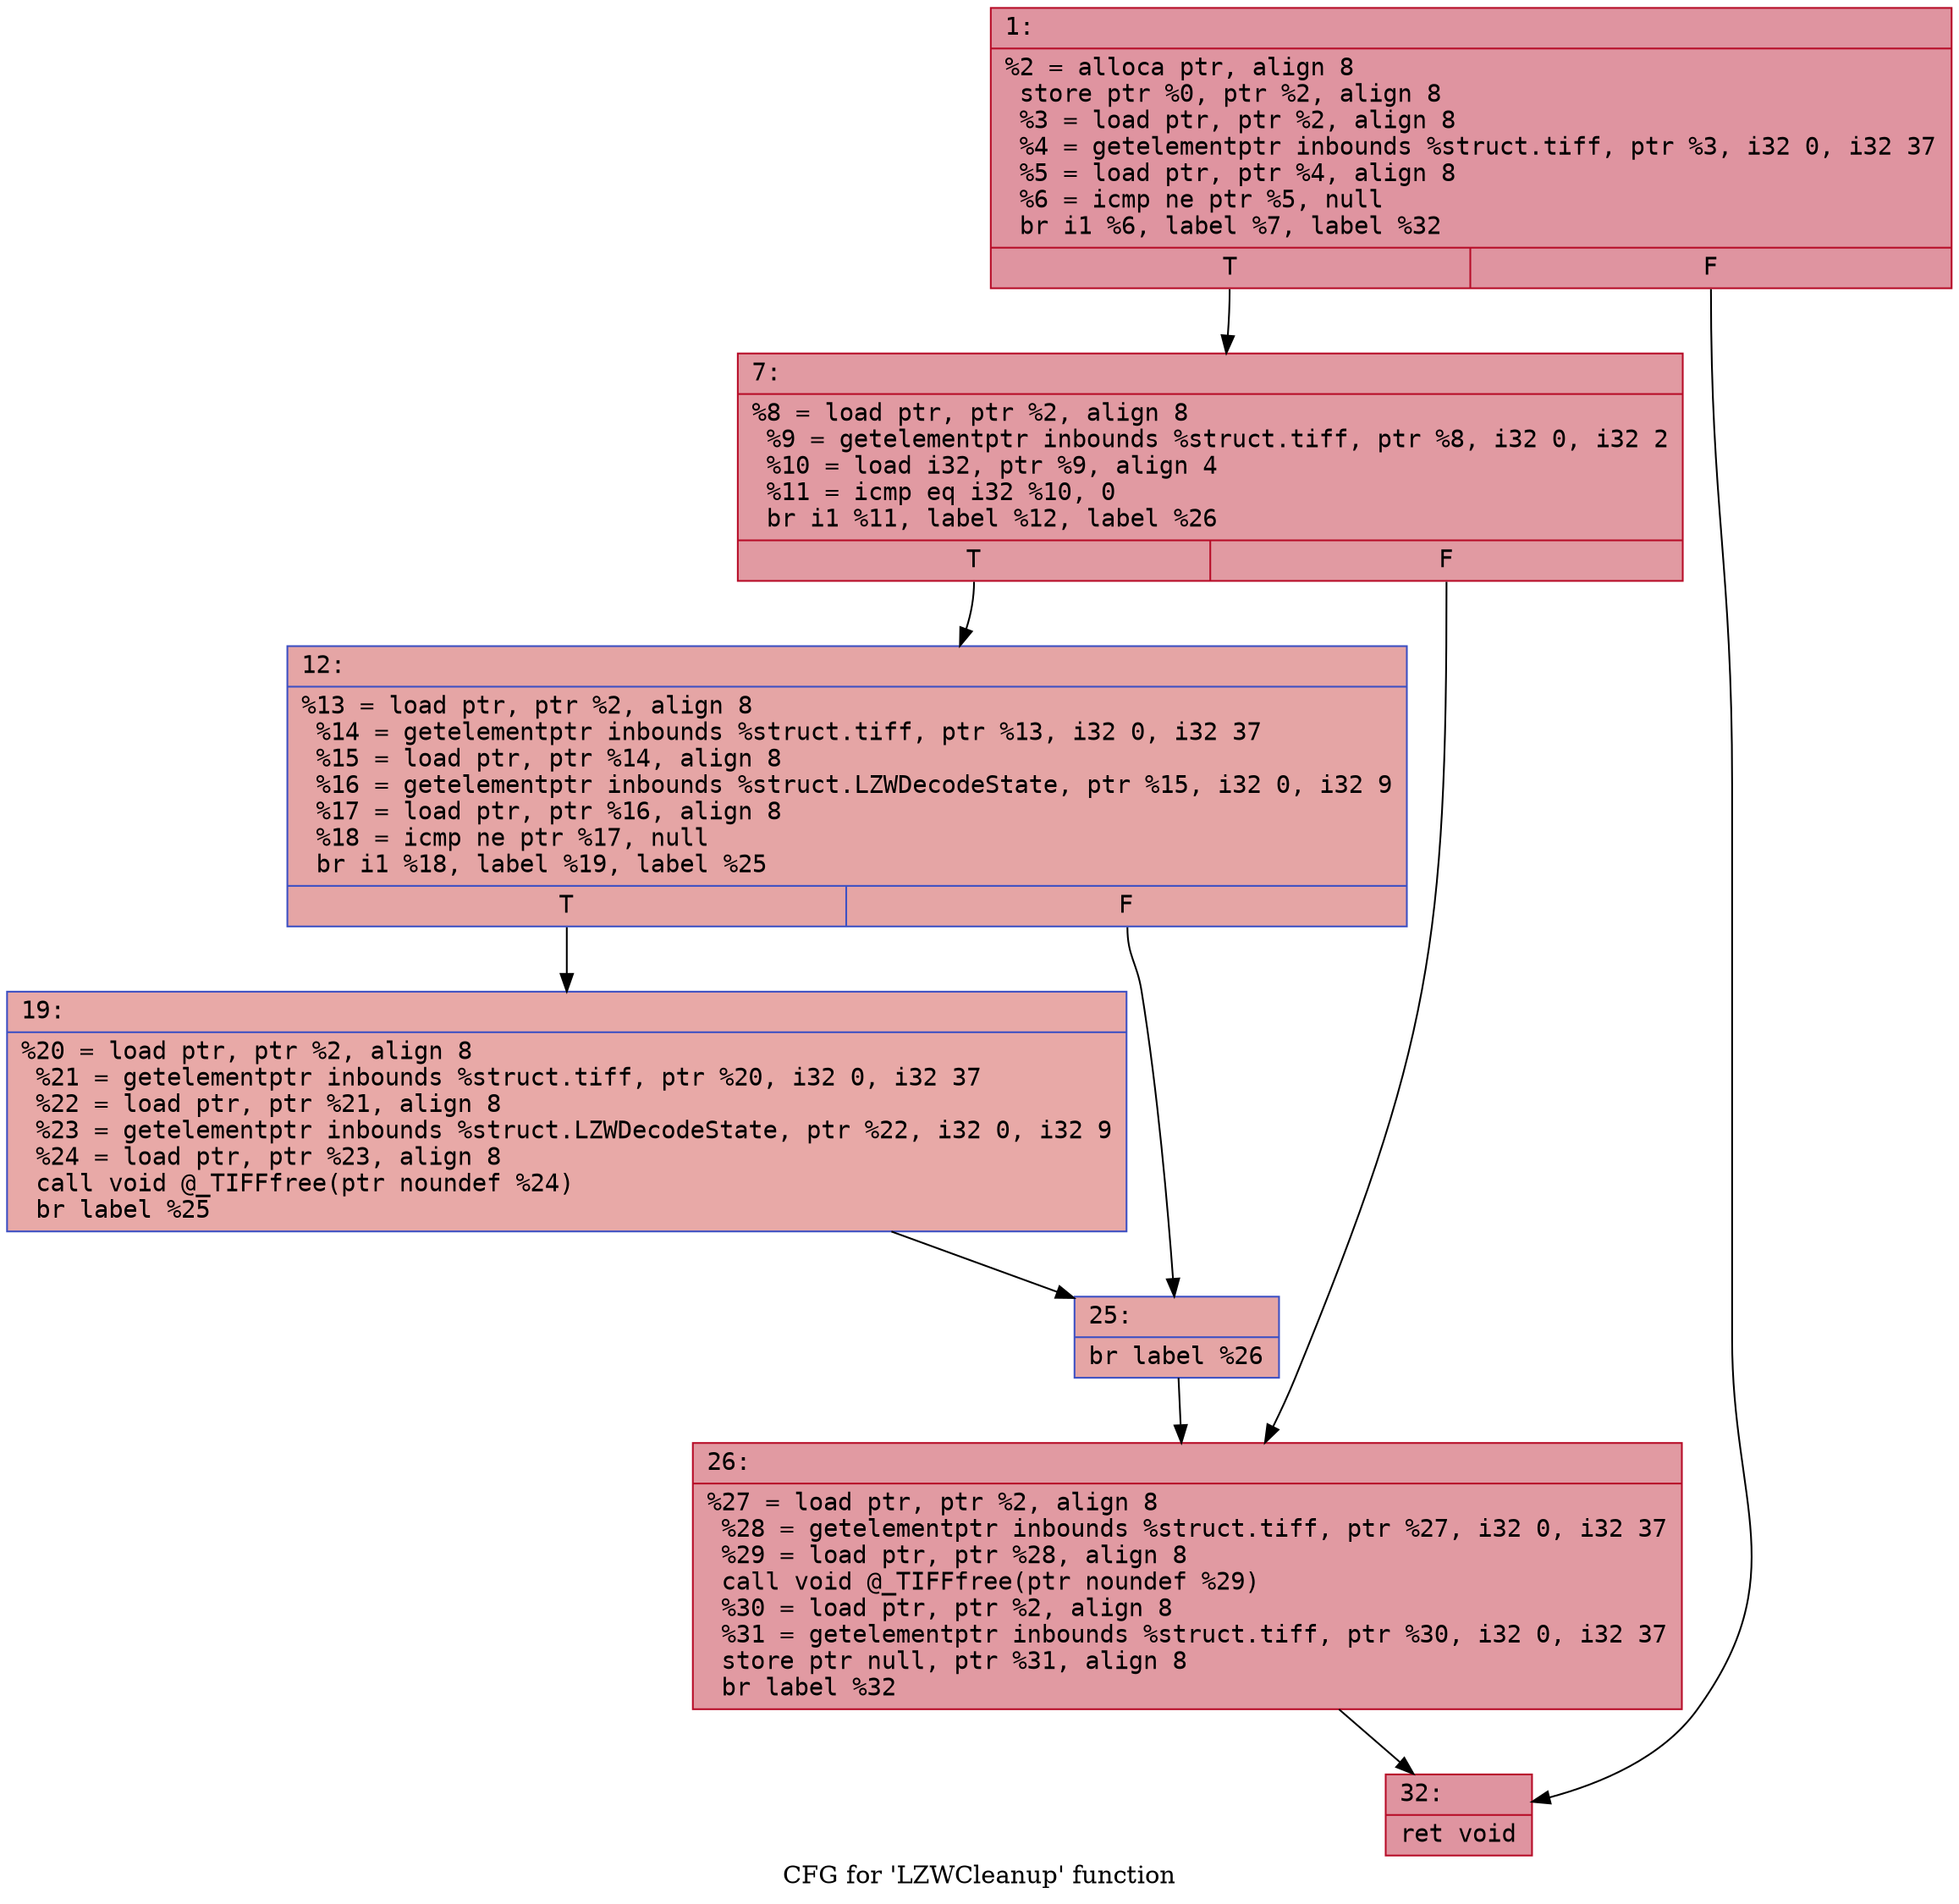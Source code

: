 digraph "CFG for 'LZWCleanup' function" {
	label="CFG for 'LZWCleanup' function";

	Node0x600001cf0c30 [shape=record,color="#b70d28ff", style=filled, fillcolor="#b70d2870" fontname="Courier",label="{1:\l|  %2 = alloca ptr, align 8\l  store ptr %0, ptr %2, align 8\l  %3 = load ptr, ptr %2, align 8\l  %4 = getelementptr inbounds %struct.tiff, ptr %3, i32 0, i32 37\l  %5 = load ptr, ptr %4, align 8\l  %6 = icmp ne ptr %5, null\l  br i1 %6, label %7, label %32\l|{<s0>T|<s1>F}}"];
	Node0x600001cf0c30:s0 -> Node0x600001cf0c80[tooltip="1 -> 7\nProbability 62.50%" ];
	Node0x600001cf0c30:s1 -> Node0x600001cf0e10[tooltip="1 -> 32\nProbability 37.50%" ];
	Node0x600001cf0c80 [shape=record,color="#b70d28ff", style=filled, fillcolor="#bb1b2c70" fontname="Courier",label="{7:\l|  %8 = load ptr, ptr %2, align 8\l  %9 = getelementptr inbounds %struct.tiff, ptr %8, i32 0, i32 2\l  %10 = load i32, ptr %9, align 4\l  %11 = icmp eq i32 %10, 0\l  br i1 %11, label %12, label %26\l|{<s0>T|<s1>F}}"];
	Node0x600001cf0c80:s0 -> Node0x600001cf0cd0[tooltip="7 -> 12\nProbability 37.50%" ];
	Node0x600001cf0c80:s1 -> Node0x600001cf0dc0[tooltip="7 -> 26\nProbability 62.50%" ];
	Node0x600001cf0cd0 [shape=record,color="#3d50c3ff", style=filled, fillcolor="#c5333470" fontname="Courier",label="{12:\l|  %13 = load ptr, ptr %2, align 8\l  %14 = getelementptr inbounds %struct.tiff, ptr %13, i32 0, i32 37\l  %15 = load ptr, ptr %14, align 8\l  %16 = getelementptr inbounds %struct.LZWDecodeState, ptr %15, i32 0, i32 9\l  %17 = load ptr, ptr %16, align 8\l  %18 = icmp ne ptr %17, null\l  br i1 %18, label %19, label %25\l|{<s0>T|<s1>F}}"];
	Node0x600001cf0cd0:s0 -> Node0x600001cf0d20[tooltip="12 -> 19\nProbability 62.50%" ];
	Node0x600001cf0cd0:s1 -> Node0x600001cf0d70[tooltip="12 -> 25\nProbability 37.50%" ];
	Node0x600001cf0d20 [shape=record,color="#3d50c3ff", style=filled, fillcolor="#ca3b3770" fontname="Courier",label="{19:\l|  %20 = load ptr, ptr %2, align 8\l  %21 = getelementptr inbounds %struct.tiff, ptr %20, i32 0, i32 37\l  %22 = load ptr, ptr %21, align 8\l  %23 = getelementptr inbounds %struct.LZWDecodeState, ptr %22, i32 0, i32 9\l  %24 = load ptr, ptr %23, align 8\l  call void @_TIFFfree(ptr noundef %24)\l  br label %25\l}"];
	Node0x600001cf0d20 -> Node0x600001cf0d70[tooltip="19 -> 25\nProbability 100.00%" ];
	Node0x600001cf0d70 [shape=record,color="#3d50c3ff", style=filled, fillcolor="#c5333470" fontname="Courier",label="{25:\l|  br label %26\l}"];
	Node0x600001cf0d70 -> Node0x600001cf0dc0[tooltip="25 -> 26\nProbability 100.00%" ];
	Node0x600001cf0dc0 [shape=record,color="#b70d28ff", style=filled, fillcolor="#bb1b2c70" fontname="Courier",label="{26:\l|  %27 = load ptr, ptr %2, align 8\l  %28 = getelementptr inbounds %struct.tiff, ptr %27, i32 0, i32 37\l  %29 = load ptr, ptr %28, align 8\l  call void @_TIFFfree(ptr noundef %29)\l  %30 = load ptr, ptr %2, align 8\l  %31 = getelementptr inbounds %struct.tiff, ptr %30, i32 0, i32 37\l  store ptr null, ptr %31, align 8\l  br label %32\l}"];
	Node0x600001cf0dc0 -> Node0x600001cf0e10[tooltip="26 -> 32\nProbability 100.00%" ];
	Node0x600001cf0e10 [shape=record,color="#b70d28ff", style=filled, fillcolor="#b70d2870" fontname="Courier",label="{32:\l|  ret void\l}"];
}
